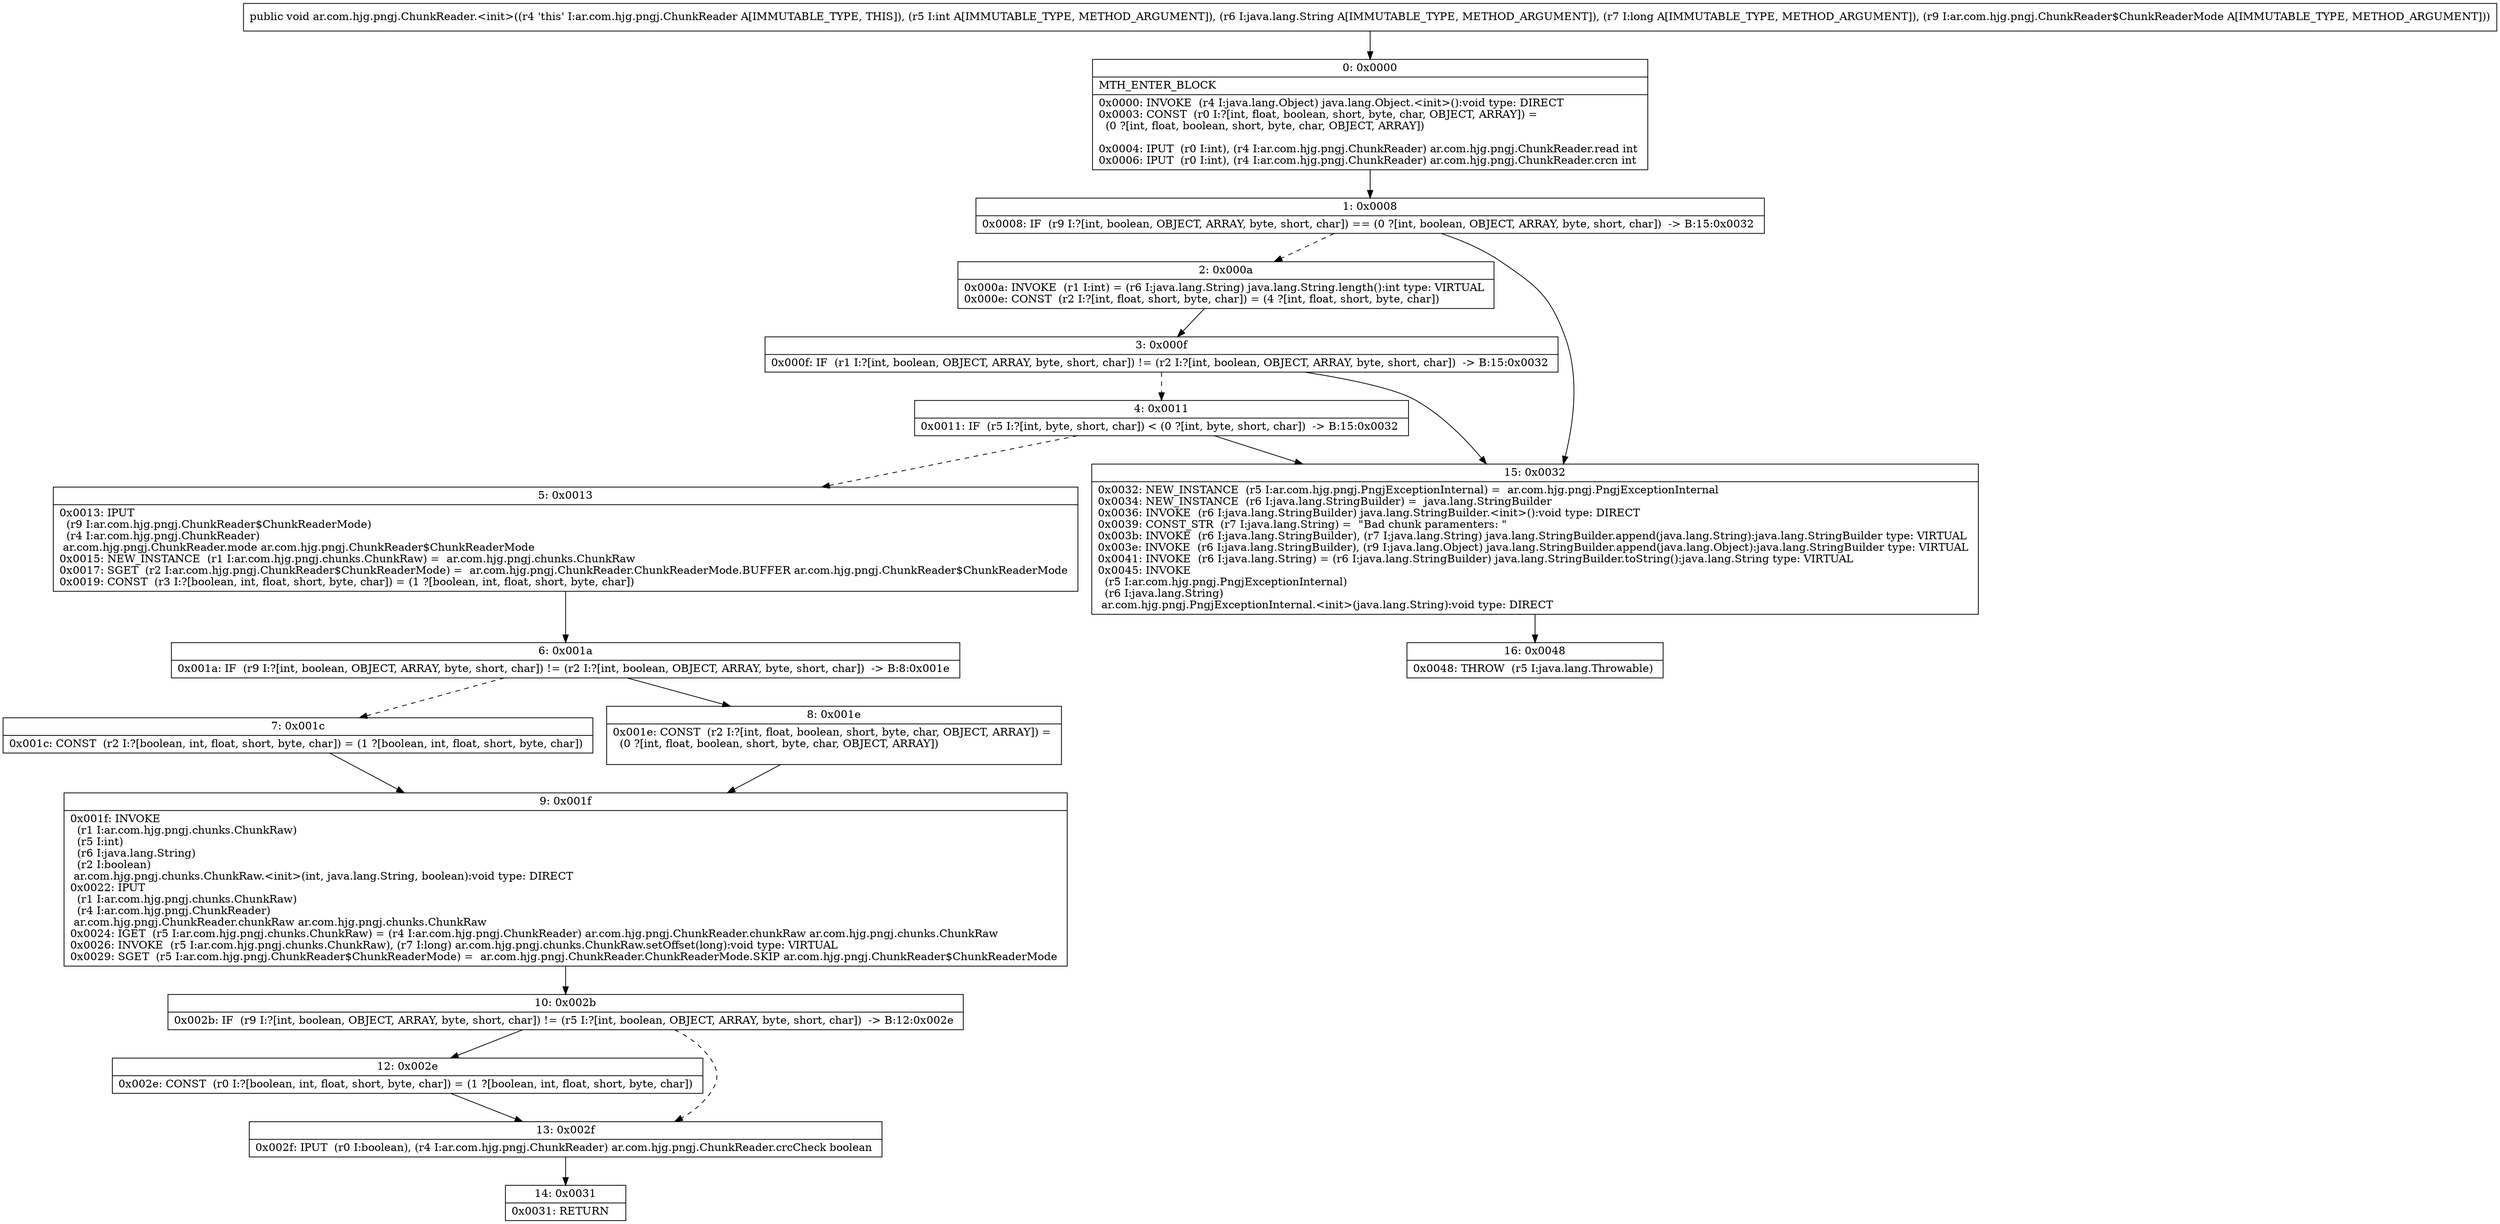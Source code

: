 digraph "CFG forar.com.hjg.pngj.ChunkReader.\<init\>(ILjava\/lang\/String;JLar\/com\/hjg\/pngj\/ChunkReader$ChunkReaderMode;)V" {
Node_0 [shape=record,label="{0\:\ 0x0000|MTH_ENTER_BLOCK\l|0x0000: INVOKE  (r4 I:java.lang.Object) java.lang.Object.\<init\>():void type: DIRECT \l0x0003: CONST  (r0 I:?[int, float, boolean, short, byte, char, OBJECT, ARRAY]) = \l  (0 ?[int, float, boolean, short, byte, char, OBJECT, ARRAY])\l \l0x0004: IPUT  (r0 I:int), (r4 I:ar.com.hjg.pngj.ChunkReader) ar.com.hjg.pngj.ChunkReader.read int \l0x0006: IPUT  (r0 I:int), (r4 I:ar.com.hjg.pngj.ChunkReader) ar.com.hjg.pngj.ChunkReader.crcn int \l}"];
Node_1 [shape=record,label="{1\:\ 0x0008|0x0008: IF  (r9 I:?[int, boolean, OBJECT, ARRAY, byte, short, char]) == (0 ?[int, boolean, OBJECT, ARRAY, byte, short, char])  \-\> B:15:0x0032 \l}"];
Node_2 [shape=record,label="{2\:\ 0x000a|0x000a: INVOKE  (r1 I:int) = (r6 I:java.lang.String) java.lang.String.length():int type: VIRTUAL \l0x000e: CONST  (r2 I:?[int, float, short, byte, char]) = (4 ?[int, float, short, byte, char]) \l}"];
Node_3 [shape=record,label="{3\:\ 0x000f|0x000f: IF  (r1 I:?[int, boolean, OBJECT, ARRAY, byte, short, char]) != (r2 I:?[int, boolean, OBJECT, ARRAY, byte, short, char])  \-\> B:15:0x0032 \l}"];
Node_4 [shape=record,label="{4\:\ 0x0011|0x0011: IF  (r5 I:?[int, byte, short, char]) \< (0 ?[int, byte, short, char])  \-\> B:15:0x0032 \l}"];
Node_5 [shape=record,label="{5\:\ 0x0013|0x0013: IPUT  \l  (r9 I:ar.com.hjg.pngj.ChunkReader$ChunkReaderMode)\l  (r4 I:ar.com.hjg.pngj.ChunkReader)\l ar.com.hjg.pngj.ChunkReader.mode ar.com.hjg.pngj.ChunkReader$ChunkReaderMode \l0x0015: NEW_INSTANCE  (r1 I:ar.com.hjg.pngj.chunks.ChunkRaw) =  ar.com.hjg.pngj.chunks.ChunkRaw \l0x0017: SGET  (r2 I:ar.com.hjg.pngj.ChunkReader$ChunkReaderMode) =  ar.com.hjg.pngj.ChunkReader.ChunkReaderMode.BUFFER ar.com.hjg.pngj.ChunkReader$ChunkReaderMode \l0x0019: CONST  (r3 I:?[boolean, int, float, short, byte, char]) = (1 ?[boolean, int, float, short, byte, char]) \l}"];
Node_6 [shape=record,label="{6\:\ 0x001a|0x001a: IF  (r9 I:?[int, boolean, OBJECT, ARRAY, byte, short, char]) != (r2 I:?[int, boolean, OBJECT, ARRAY, byte, short, char])  \-\> B:8:0x001e \l}"];
Node_7 [shape=record,label="{7\:\ 0x001c|0x001c: CONST  (r2 I:?[boolean, int, float, short, byte, char]) = (1 ?[boolean, int, float, short, byte, char]) \l}"];
Node_8 [shape=record,label="{8\:\ 0x001e|0x001e: CONST  (r2 I:?[int, float, boolean, short, byte, char, OBJECT, ARRAY]) = \l  (0 ?[int, float, boolean, short, byte, char, OBJECT, ARRAY])\l \l}"];
Node_9 [shape=record,label="{9\:\ 0x001f|0x001f: INVOKE  \l  (r1 I:ar.com.hjg.pngj.chunks.ChunkRaw)\l  (r5 I:int)\l  (r6 I:java.lang.String)\l  (r2 I:boolean)\l ar.com.hjg.pngj.chunks.ChunkRaw.\<init\>(int, java.lang.String, boolean):void type: DIRECT \l0x0022: IPUT  \l  (r1 I:ar.com.hjg.pngj.chunks.ChunkRaw)\l  (r4 I:ar.com.hjg.pngj.ChunkReader)\l ar.com.hjg.pngj.ChunkReader.chunkRaw ar.com.hjg.pngj.chunks.ChunkRaw \l0x0024: IGET  (r5 I:ar.com.hjg.pngj.chunks.ChunkRaw) = (r4 I:ar.com.hjg.pngj.ChunkReader) ar.com.hjg.pngj.ChunkReader.chunkRaw ar.com.hjg.pngj.chunks.ChunkRaw \l0x0026: INVOKE  (r5 I:ar.com.hjg.pngj.chunks.ChunkRaw), (r7 I:long) ar.com.hjg.pngj.chunks.ChunkRaw.setOffset(long):void type: VIRTUAL \l0x0029: SGET  (r5 I:ar.com.hjg.pngj.ChunkReader$ChunkReaderMode) =  ar.com.hjg.pngj.ChunkReader.ChunkReaderMode.SKIP ar.com.hjg.pngj.ChunkReader$ChunkReaderMode \l}"];
Node_10 [shape=record,label="{10\:\ 0x002b|0x002b: IF  (r9 I:?[int, boolean, OBJECT, ARRAY, byte, short, char]) != (r5 I:?[int, boolean, OBJECT, ARRAY, byte, short, char])  \-\> B:12:0x002e \l}"];
Node_12 [shape=record,label="{12\:\ 0x002e|0x002e: CONST  (r0 I:?[boolean, int, float, short, byte, char]) = (1 ?[boolean, int, float, short, byte, char]) \l}"];
Node_13 [shape=record,label="{13\:\ 0x002f|0x002f: IPUT  (r0 I:boolean), (r4 I:ar.com.hjg.pngj.ChunkReader) ar.com.hjg.pngj.ChunkReader.crcCheck boolean \l}"];
Node_14 [shape=record,label="{14\:\ 0x0031|0x0031: RETURN   \l}"];
Node_15 [shape=record,label="{15\:\ 0x0032|0x0032: NEW_INSTANCE  (r5 I:ar.com.hjg.pngj.PngjExceptionInternal) =  ar.com.hjg.pngj.PngjExceptionInternal \l0x0034: NEW_INSTANCE  (r6 I:java.lang.StringBuilder) =  java.lang.StringBuilder \l0x0036: INVOKE  (r6 I:java.lang.StringBuilder) java.lang.StringBuilder.\<init\>():void type: DIRECT \l0x0039: CONST_STR  (r7 I:java.lang.String) =  \"Bad chunk paramenters: \" \l0x003b: INVOKE  (r6 I:java.lang.StringBuilder), (r7 I:java.lang.String) java.lang.StringBuilder.append(java.lang.String):java.lang.StringBuilder type: VIRTUAL \l0x003e: INVOKE  (r6 I:java.lang.StringBuilder), (r9 I:java.lang.Object) java.lang.StringBuilder.append(java.lang.Object):java.lang.StringBuilder type: VIRTUAL \l0x0041: INVOKE  (r6 I:java.lang.String) = (r6 I:java.lang.StringBuilder) java.lang.StringBuilder.toString():java.lang.String type: VIRTUAL \l0x0045: INVOKE  \l  (r5 I:ar.com.hjg.pngj.PngjExceptionInternal)\l  (r6 I:java.lang.String)\l ar.com.hjg.pngj.PngjExceptionInternal.\<init\>(java.lang.String):void type: DIRECT \l}"];
Node_16 [shape=record,label="{16\:\ 0x0048|0x0048: THROW  (r5 I:java.lang.Throwable) \l}"];
MethodNode[shape=record,label="{public void ar.com.hjg.pngj.ChunkReader.\<init\>((r4 'this' I:ar.com.hjg.pngj.ChunkReader A[IMMUTABLE_TYPE, THIS]), (r5 I:int A[IMMUTABLE_TYPE, METHOD_ARGUMENT]), (r6 I:java.lang.String A[IMMUTABLE_TYPE, METHOD_ARGUMENT]), (r7 I:long A[IMMUTABLE_TYPE, METHOD_ARGUMENT]), (r9 I:ar.com.hjg.pngj.ChunkReader$ChunkReaderMode A[IMMUTABLE_TYPE, METHOD_ARGUMENT])) }"];
MethodNode -> Node_0;
Node_0 -> Node_1;
Node_1 -> Node_2[style=dashed];
Node_1 -> Node_15;
Node_2 -> Node_3;
Node_3 -> Node_4[style=dashed];
Node_3 -> Node_15;
Node_4 -> Node_5[style=dashed];
Node_4 -> Node_15;
Node_5 -> Node_6;
Node_6 -> Node_7[style=dashed];
Node_6 -> Node_8;
Node_7 -> Node_9;
Node_8 -> Node_9;
Node_9 -> Node_10;
Node_10 -> Node_12;
Node_10 -> Node_13[style=dashed];
Node_12 -> Node_13;
Node_13 -> Node_14;
Node_15 -> Node_16;
}

